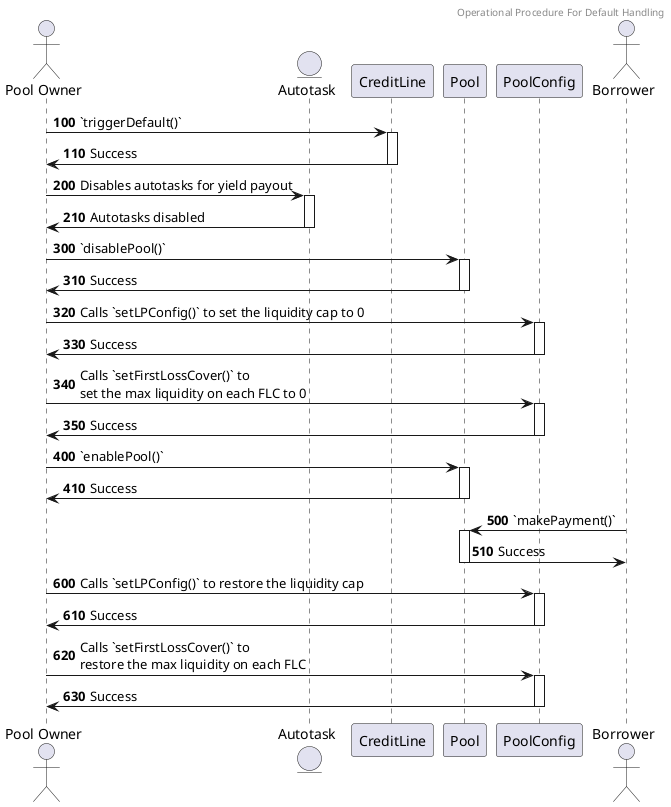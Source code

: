 @startuml
header Operational Procedure For Default Handling

actor "Pool Owner" as PO
Entity Autotask as A
participant CreditLine as CL
participant Pool as P
participant PoolConfig as PC
actor Borrower

autonumber 100 10
PO -> CL: `triggerDefault()`
activate CL
CL -> PO: Success
deactivate CL

autonumber 200 10
PO -> A: Disables autotasks for yield payout
activate A
A -> PO: Autotasks disabled
deactivate A

autonumber 300 10
PO -> P: `disablePool()`
activate P
P -> PO: Success
deactivate P
PO -> PC: Calls `setLPConfig()` to set the liquidity cap to 0
activate PC
PC -> PO: Success
deactivate PC
PO -> PC: Calls `setFirstLossCover()` to\nset the max liquidity on each FLC to 0
activate PC
PC -> PO: Success
deactivate PC

autonumber 400 10
PO -> P: `enablePool()`
activate P
P -> PO: Success
deactivate P

autonumber 500 10
Borrower -> P: `makePayment()`
activate P
P -> Borrower: Success
deactivate P

autonumber 600 10
PO -> PC: Calls `setLPConfig()` to restore the liquidity cap
activate PC
PC -> PO: Success
deactivate PC
PO -> PC: Calls `setFirstLossCover()` to\nrestore the max liquidity on each FLC
activate PC
PC -> PO: Success
deactivate PC
@enduml
